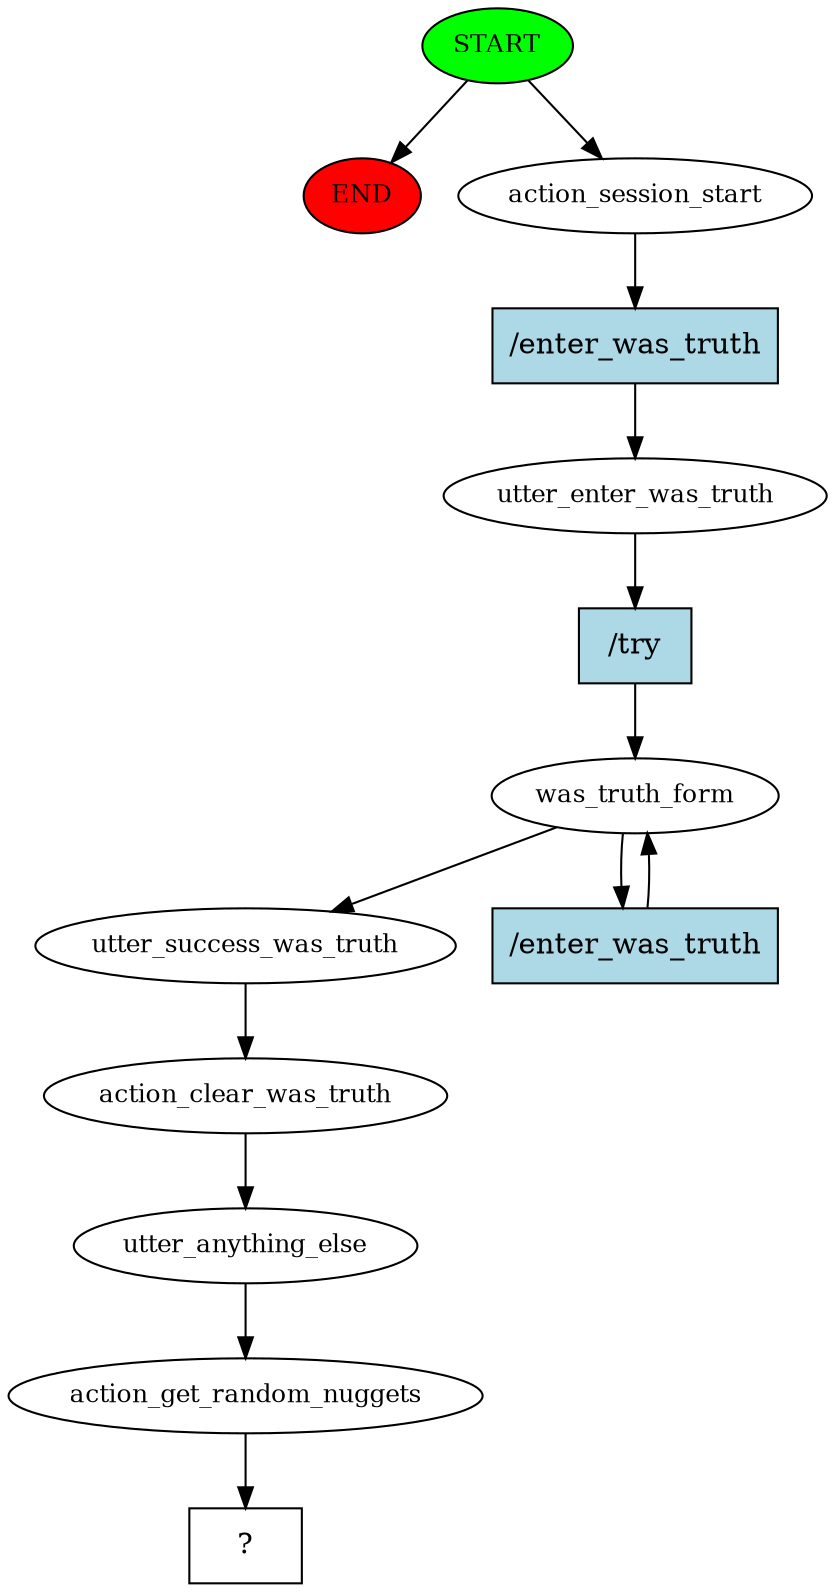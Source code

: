 digraph  {
0 [class="start active", fillcolor=green, fontsize=12, label=START, style=filled];
"-1" [class=end, fillcolor=red, fontsize=12, label=END, style=filled];
1 [class=active, fontsize=12, label=action_session_start];
2 [class=active, fontsize=12, label=utter_enter_was_truth];
3 [class=active, fontsize=12, label=was_truth_form];
7 [class=active, fontsize=12, label=utter_success_was_truth];
8 [class=active, fontsize=12, label=action_clear_was_truth];
9 [class=active, fontsize=12, label=utter_anything_else];
10 [class=active, fontsize=12, label=action_get_random_nuggets];
11 [class="intent dashed active", label="  ?  ", shape=rect];
12 [class="intent active", fillcolor=lightblue, label="/enter_was_truth", shape=rect, style=filled];
13 [class="intent active", fillcolor=lightblue, label="/try", shape=rect, style=filled];
14 [class="intent active", fillcolor=lightblue, label="/enter_was_truth", shape=rect, style=filled];
0 -> "-1"  [class="", key=NONE, label=""];
0 -> 1  [class=active, key=NONE, label=""];
1 -> 12  [class=active, key=0];
2 -> 13  [class=active, key=0];
3 -> 7  [class=active, key=NONE, label=""];
3 -> 14  [class=active, key=0];
7 -> 8  [class=active, key=NONE, label=""];
8 -> 9  [class=active, key=NONE, label=""];
9 -> 10  [class=active, key=NONE, label=""];
10 -> 11  [class=active, key=NONE, label=""];
12 -> 2  [class=active, key=0];
13 -> 3  [class=active, key=0];
14 -> 3  [class=active, key=0];
}
